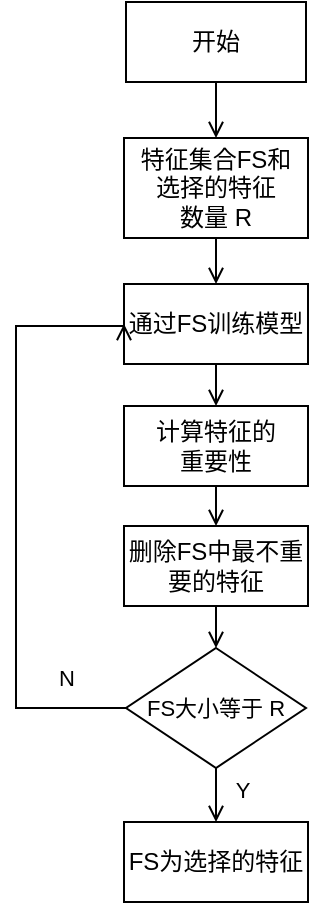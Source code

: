 <mxfile version="21.1.2" type="github">
  <diagram name="第 1 页" id="puBO4Hg1i1qRgB_f7C7Q">
    <mxGraphModel dx="1050" dy="540" grid="1" gridSize="10" guides="1" tooltips="1" connect="1" arrows="1" fold="1" page="1" pageScale="1" pageWidth="827" pageHeight="1169" math="0" shadow="0">
      <root>
        <mxCell id="0" />
        <mxCell id="1" parent="0" />
        <mxCell id="oyoLQJbx3th_UY2Rnbfm-3" style="edgeStyle=orthogonalEdgeStyle;rounded=0;orthogonalLoop=1;jettySize=auto;html=1;exitX=0.5;exitY=1;exitDx=0;exitDy=0;entryX=0.5;entryY=0;entryDx=0;entryDy=0;endArrow=open;endFill=0;" edge="1" parent="1" source="oyoLQJbx3th_UY2Rnbfm-1" target="oyoLQJbx3th_UY2Rnbfm-2">
          <mxGeometry relative="1" as="geometry" />
        </mxCell>
        <mxCell id="oyoLQJbx3th_UY2Rnbfm-1" value="开始" style="rounded=0;whiteSpace=wrap;html=1;" vertex="1" parent="1">
          <mxGeometry x="315" y="98" width="90" height="40" as="geometry" />
        </mxCell>
        <mxCell id="oyoLQJbx3th_UY2Rnbfm-31" style="edgeStyle=orthogonalEdgeStyle;shape=connector;rounded=0;orthogonalLoop=1;jettySize=auto;html=1;exitX=0.5;exitY=1;exitDx=0;exitDy=0;entryX=0.5;entryY=0;entryDx=0;entryDy=0;labelBackgroundColor=default;strokeColor=default;fontFamily=Helvetica;fontSize=11;fontColor=default;endArrow=open;endFill=0;" edge="1" parent="1" source="oyoLQJbx3th_UY2Rnbfm-2" target="oyoLQJbx3th_UY2Rnbfm-4">
          <mxGeometry relative="1" as="geometry" />
        </mxCell>
        <mxCell id="oyoLQJbx3th_UY2Rnbfm-2" value="特征集合FS和&lt;br&gt;选择的特征&lt;br&gt;数量 R" style="rounded=0;whiteSpace=wrap;html=1;" vertex="1" parent="1">
          <mxGeometry x="314" y="166" width="92" height="50" as="geometry" />
        </mxCell>
        <mxCell id="oyoLQJbx3th_UY2Rnbfm-16" style="edgeStyle=orthogonalEdgeStyle;shape=connector;rounded=0;orthogonalLoop=1;jettySize=auto;html=1;exitX=0.5;exitY=1;exitDx=0;exitDy=0;entryX=0.5;entryY=0;entryDx=0;entryDy=0;labelBackgroundColor=default;strokeColor=default;fontFamily=Helvetica;fontSize=11;fontColor=default;endArrow=open;endFill=0;" edge="1" parent="1" source="oyoLQJbx3th_UY2Rnbfm-4" target="oyoLQJbx3th_UY2Rnbfm-5">
          <mxGeometry relative="1" as="geometry" />
        </mxCell>
        <mxCell id="oyoLQJbx3th_UY2Rnbfm-4" value="通过FS训练模型" style="rounded=0;whiteSpace=wrap;html=1;" vertex="1" parent="1">
          <mxGeometry x="314" y="239" width="92" height="40" as="geometry" />
        </mxCell>
        <mxCell id="oyoLQJbx3th_UY2Rnbfm-13" style="edgeStyle=orthogonalEdgeStyle;shape=connector;rounded=0;orthogonalLoop=1;jettySize=auto;html=1;exitX=0.5;exitY=1;exitDx=0;exitDy=0;entryX=0.5;entryY=0;entryDx=0;entryDy=0;labelBackgroundColor=default;strokeColor=default;fontFamily=Helvetica;fontSize=11;fontColor=default;endArrow=open;endFill=0;" edge="1" parent="1" source="oyoLQJbx3th_UY2Rnbfm-5" target="oyoLQJbx3th_UY2Rnbfm-6">
          <mxGeometry relative="1" as="geometry" />
        </mxCell>
        <mxCell id="oyoLQJbx3th_UY2Rnbfm-5" value="计算特征的&lt;br&gt;重要性" style="rounded=0;whiteSpace=wrap;html=1;" vertex="1" parent="1">
          <mxGeometry x="314" y="300" width="92" height="40" as="geometry" />
        </mxCell>
        <mxCell id="oyoLQJbx3th_UY2Rnbfm-12" style="edgeStyle=orthogonalEdgeStyle;shape=connector;rounded=0;orthogonalLoop=1;jettySize=auto;html=1;exitX=0.5;exitY=1;exitDx=0;exitDy=0;labelBackgroundColor=default;strokeColor=default;fontFamily=Helvetica;fontSize=11;fontColor=default;endArrow=open;endFill=0;entryX=0.5;entryY=0;entryDx=0;entryDy=0;" edge="1" parent="1" source="oyoLQJbx3th_UY2Rnbfm-6" target="oyoLQJbx3th_UY2Rnbfm-23">
          <mxGeometry relative="1" as="geometry">
            <mxPoint x="360" y="440" as="targetPoint" />
          </mxGeometry>
        </mxCell>
        <mxCell id="oyoLQJbx3th_UY2Rnbfm-6" value="删除FS中最不重要的特征" style="rounded=0;whiteSpace=wrap;html=1;" vertex="1" parent="1">
          <mxGeometry x="314" y="360" width="92" height="40" as="geometry" />
        </mxCell>
        <mxCell id="oyoLQJbx3th_UY2Rnbfm-24" style="edgeStyle=orthogonalEdgeStyle;shape=connector;rounded=0;orthogonalLoop=1;jettySize=auto;html=1;exitX=0;exitY=0.5;exitDx=0;exitDy=0;entryX=0;entryY=0.5;entryDx=0;entryDy=0;labelBackgroundColor=default;strokeColor=default;fontFamily=Helvetica;fontSize=11;fontColor=default;endArrow=open;endFill=0;" edge="1" parent="1" source="oyoLQJbx3th_UY2Rnbfm-23" target="oyoLQJbx3th_UY2Rnbfm-4">
          <mxGeometry relative="1" as="geometry">
            <Array as="points">
              <mxPoint x="260" y="451" />
              <mxPoint x="260" y="260" />
            </Array>
          </mxGeometry>
        </mxCell>
        <mxCell id="oyoLQJbx3th_UY2Rnbfm-26" style="edgeStyle=orthogonalEdgeStyle;shape=connector;rounded=0;orthogonalLoop=1;jettySize=auto;html=1;exitX=0.5;exitY=1;exitDx=0;exitDy=0;labelBackgroundColor=default;strokeColor=default;fontFamily=Helvetica;fontSize=11;fontColor=default;endArrow=open;endFill=0;entryX=0.5;entryY=0;entryDx=0;entryDy=0;" edge="1" parent="1" target="oyoLQJbx3th_UY2Rnbfm-27">
          <mxGeometry relative="1" as="geometry">
            <mxPoint x="360" y="477" as="sourcePoint" />
            <mxPoint x="360" y="517" as="targetPoint" />
          </mxGeometry>
        </mxCell>
        <mxCell id="oyoLQJbx3th_UY2Rnbfm-23" value="FS大小等于 R" style="shape=rhombus;html=1;dashed=0;whiteSpace=wrap;perimeter=rhombusPerimeter;fontFamily=Helvetica;fontSize=11;fontColor=default;" vertex="1" parent="1">
          <mxGeometry x="315" y="421" width="90" height="60" as="geometry" />
        </mxCell>
        <mxCell id="oyoLQJbx3th_UY2Rnbfm-27" value="FS为选择的特征" style="rounded=0;whiteSpace=wrap;html=1;" vertex="1" parent="1">
          <mxGeometry x="314" y="508" width="92" height="40" as="geometry" />
        </mxCell>
        <mxCell id="oyoLQJbx3th_UY2Rnbfm-28" value="N" style="text;html=1;align=center;verticalAlign=middle;resizable=0;points=[];autosize=1;strokeColor=none;fillColor=none;fontSize=11;fontFamily=Helvetica;fontColor=default;" vertex="1" parent="1">
          <mxGeometry x="270" y="421" width="30" height="30" as="geometry" />
        </mxCell>
        <mxCell id="oyoLQJbx3th_UY2Rnbfm-29" value="Y" style="text;html=1;align=center;verticalAlign=middle;resizable=0;points=[];autosize=1;strokeColor=none;fillColor=none;fontSize=11;fontFamily=Helvetica;fontColor=default;" vertex="1" parent="1">
          <mxGeometry x="358" y="477" width="30" height="30" as="geometry" />
        </mxCell>
      </root>
    </mxGraphModel>
  </diagram>
</mxfile>
